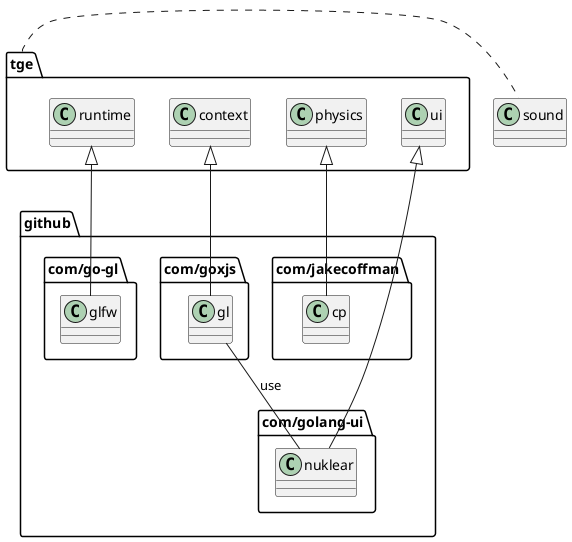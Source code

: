```plantuml
@startuml Desktop Implementation
tge.runtime <|-- "github.com/go-gl.glfw"
tge.context <|-- "github.com/goxjs.gl"
tge.ui <|-- "github.com/golang-ui.nuklear"
"github.com/goxjs.gl" -- "github.com/golang-ui.nuklear" : use
tge.physics <|-- "github.com/jakecoffman.cp"
tge.sound
@enduml
```